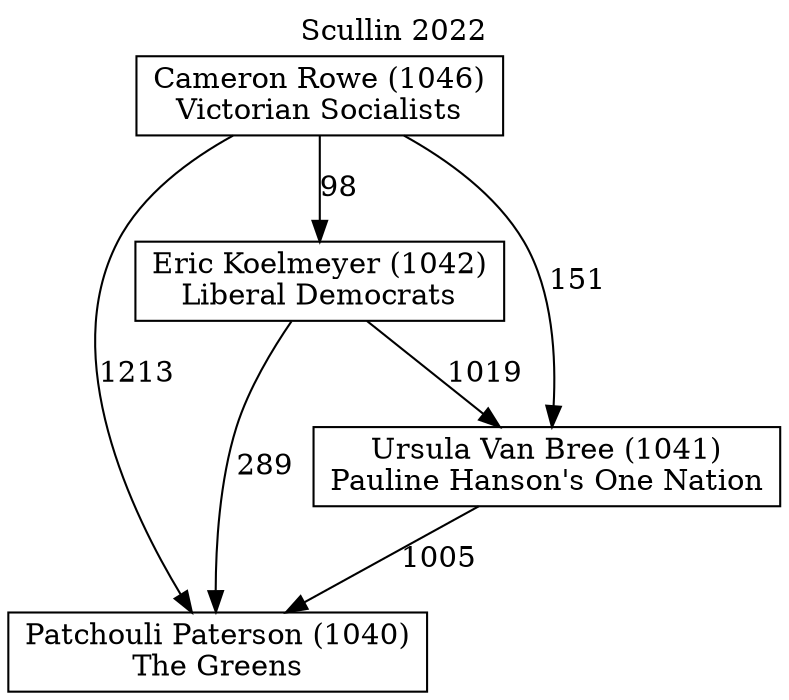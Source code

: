 // House preference flow
digraph "Patchouli Paterson (1040)_Scullin_2022" {
	graph [label="Scullin 2022" labelloc=t mclimit=10]
	node [shape=box]
	"Cameron Rowe (1046)" [label="Cameron Rowe (1046)
Victorian Socialists"]
	"Eric Koelmeyer (1042)" [label="Eric Koelmeyer (1042)
Liberal Democrats"]
	"Patchouli Paterson (1040)" [label="Patchouli Paterson (1040)
The Greens"]
	"Ursula Van Bree (1041)" [label="Ursula Van Bree (1041)
Pauline Hanson's One Nation"]
	"Cameron Rowe (1046)" -> "Eric Koelmeyer (1042)" [label=98]
	"Cameron Rowe (1046)" -> "Patchouli Paterson (1040)" [label=1213]
	"Cameron Rowe (1046)" -> "Ursula Van Bree (1041)" [label=151]
	"Eric Koelmeyer (1042)" -> "Patchouli Paterson (1040)" [label=289]
	"Eric Koelmeyer (1042)" -> "Ursula Van Bree (1041)" [label=1019]
	"Ursula Van Bree (1041)" -> "Patchouli Paterson (1040)" [label=1005]
}
